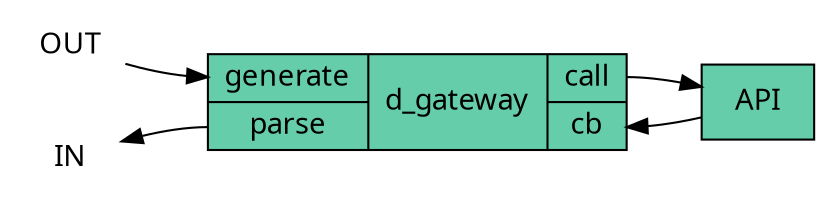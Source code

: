 digraph G2 {
   graph [rankdir = LR,
          imagepath="."];
   node[fontname="Liberation", fontsize=14
        ];


   OUTBOUND[color="white" ,label="OUT" , image="trading_inout_queue.png"];
   INBOUND[ color="white" ,label="IN"  , image="trading_inout_queue.png"];
   
   D[shape     = "record",
     label     = "{ { <generate>generate|<parse>parse } | d_gateway | { <call>call|<cb>cb} }",
     fillcolor = aquamarine3 ,
     style     = filled];

   API[label   ="API", shape = "record", fillcolor = aquamarine3, style = filled];

   OUTBOUND -> D:generate [ fontname = "Liberation"];
   INBOUND  -> D:parse    [ fontname = "Liberation", dir = back];

   D:call -> API ;
   D:cb   -> API [ dir      = back];
}